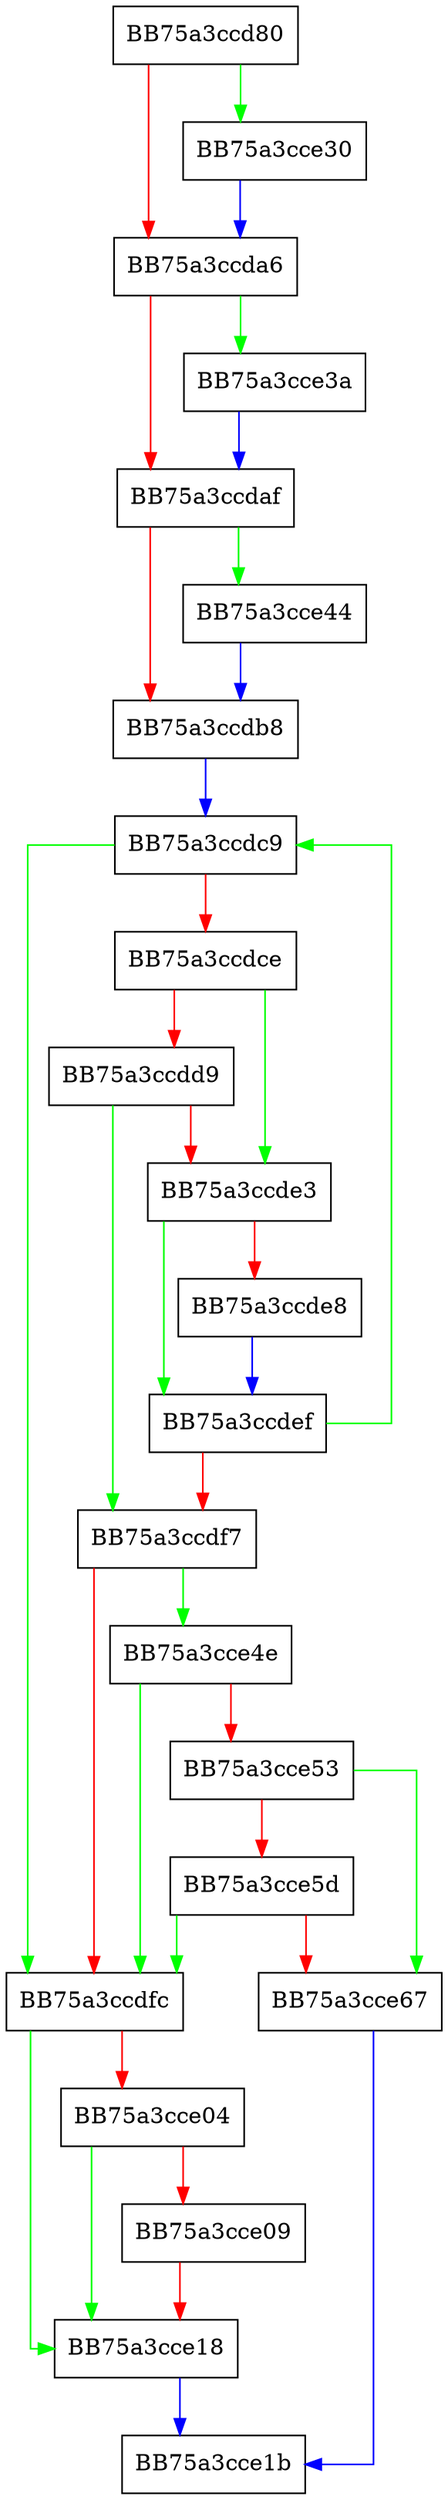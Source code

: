 digraph GetKnownExec {
  node [shape="box"];
  graph [splines=ortho];
  BB75a3ccd80 -> BB75a3cce30 [color="green"];
  BB75a3ccd80 -> BB75a3ccda6 [color="red"];
  BB75a3ccda6 -> BB75a3cce3a [color="green"];
  BB75a3ccda6 -> BB75a3ccdaf [color="red"];
  BB75a3ccdaf -> BB75a3cce44 [color="green"];
  BB75a3ccdaf -> BB75a3ccdb8 [color="red"];
  BB75a3ccdb8 -> BB75a3ccdc9 [color="blue"];
  BB75a3ccdc9 -> BB75a3ccdfc [color="green"];
  BB75a3ccdc9 -> BB75a3ccdce [color="red"];
  BB75a3ccdce -> BB75a3ccde3 [color="green"];
  BB75a3ccdce -> BB75a3ccdd9 [color="red"];
  BB75a3ccdd9 -> BB75a3ccdf7 [color="green"];
  BB75a3ccdd9 -> BB75a3ccde3 [color="red"];
  BB75a3ccde3 -> BB75a3ccdef [color="green"];
  BB75a3ccde3 -> BB75a3ccde8 [color="red"];
  BB75a3ccde8 -> BB75a3ccdef [color="blue"];
  BB75a3ccdef -> BB75a3ccdc9 [color="green"];
  BB75a3ccdef -> BB75a3ccdf7 [color="red"];
  BB75a3ccdf7 -> BB75a3cce4e [color="green"];
  BB75a3ccdf7 -> BB75a3ccdfc [color="red"];
  BB75a3ccdfc -> BB75a3cce18 [color="green"];
  BB75a3ccdfc -> BB75a3cce04 [color="red"];
  BB75a3cce04 -> BB75a3cce18 [color="green"];
  BB75a3cce04 -> BB75a3cce09 [color="red"];
  BB75a3cce09 -> BB75a3cce18 [color="red"];
  BB75a3cce18 -> BB75a3cce1b [color="blue"];
  BB75a3cce30 -> BB75a3ccda6 [color="blue"];
  BB75a3cce3a -> BB75a3ccdaf [color="blue"];
  BB75a3cce44 -> BB75a3ccdb8 [color="blue"];
  BB75a3cce4e -> BB75a3ccdfc [color="green"];
  BB75a3cce4e -> BB75a3cce53 [color="red"];
  BB75a3cce53 -> BB75a3cce67 [color="green"];
  BB75a3cce53 -> BB75a3cce5d [color="red"];
  BB75a3cce5d -> BB75a3ccdfc [color="green"];
  BB75a3cce5d -> BB75a3cce67 [color="red"];
  BB75a3cce67 -> BB75a3cce1b [color="blue"];
}